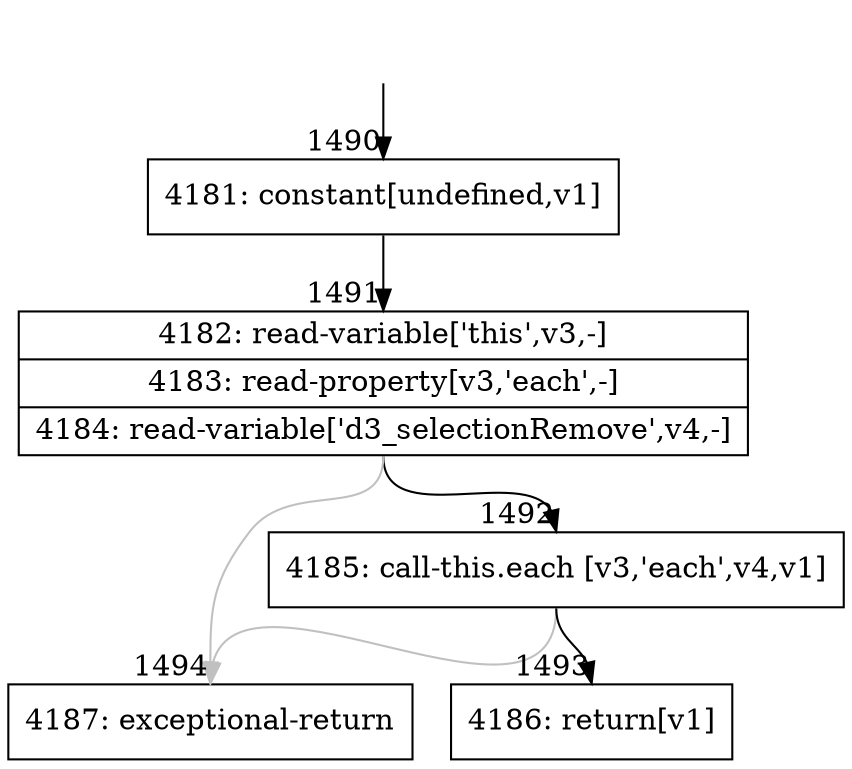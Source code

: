 digraph {
rankdir="TD"
BB_entry149[shape=none,label=""];
BB_entry149 -> BB1490 [tailport=s, headport=n, headlabel="    1490"]
BB1490 [shape=record label="{4181: constant[undefined,v1]}" ] 
BB1490 -> BB1491 [tailport=s, headport=n, headlabel="      1491"]
BB1491 [shape=record label="{4182: read-variable['this',v3,-]|4183: read-property[v3,'each',-]|4184: read-variable['d3_selectionRemove',v4,-]}" ] 
BB1491 -> BB1492 [tailport=s, headport=n, headlabel="      1492"]
BB1491 -> BB1494 [tailport=s, headport=n, color=gray, headlabel="      1494"]
BB1492 [shape=record label="{4185: call-this.each [v3,'each',v4,v1]}" ] 
BB1492 -> BB1493 [tailport=s, headport=n, headlabel="      1493"]
BB1492 -> BB1494 [tailport=s, headport=n, color=gray]
BB1493 [shape=record label="{4186: return[v1]}" ] 
BB1494 [shape=record label="{4187: exceptional-return}" ] 
//#$~ 826
}
